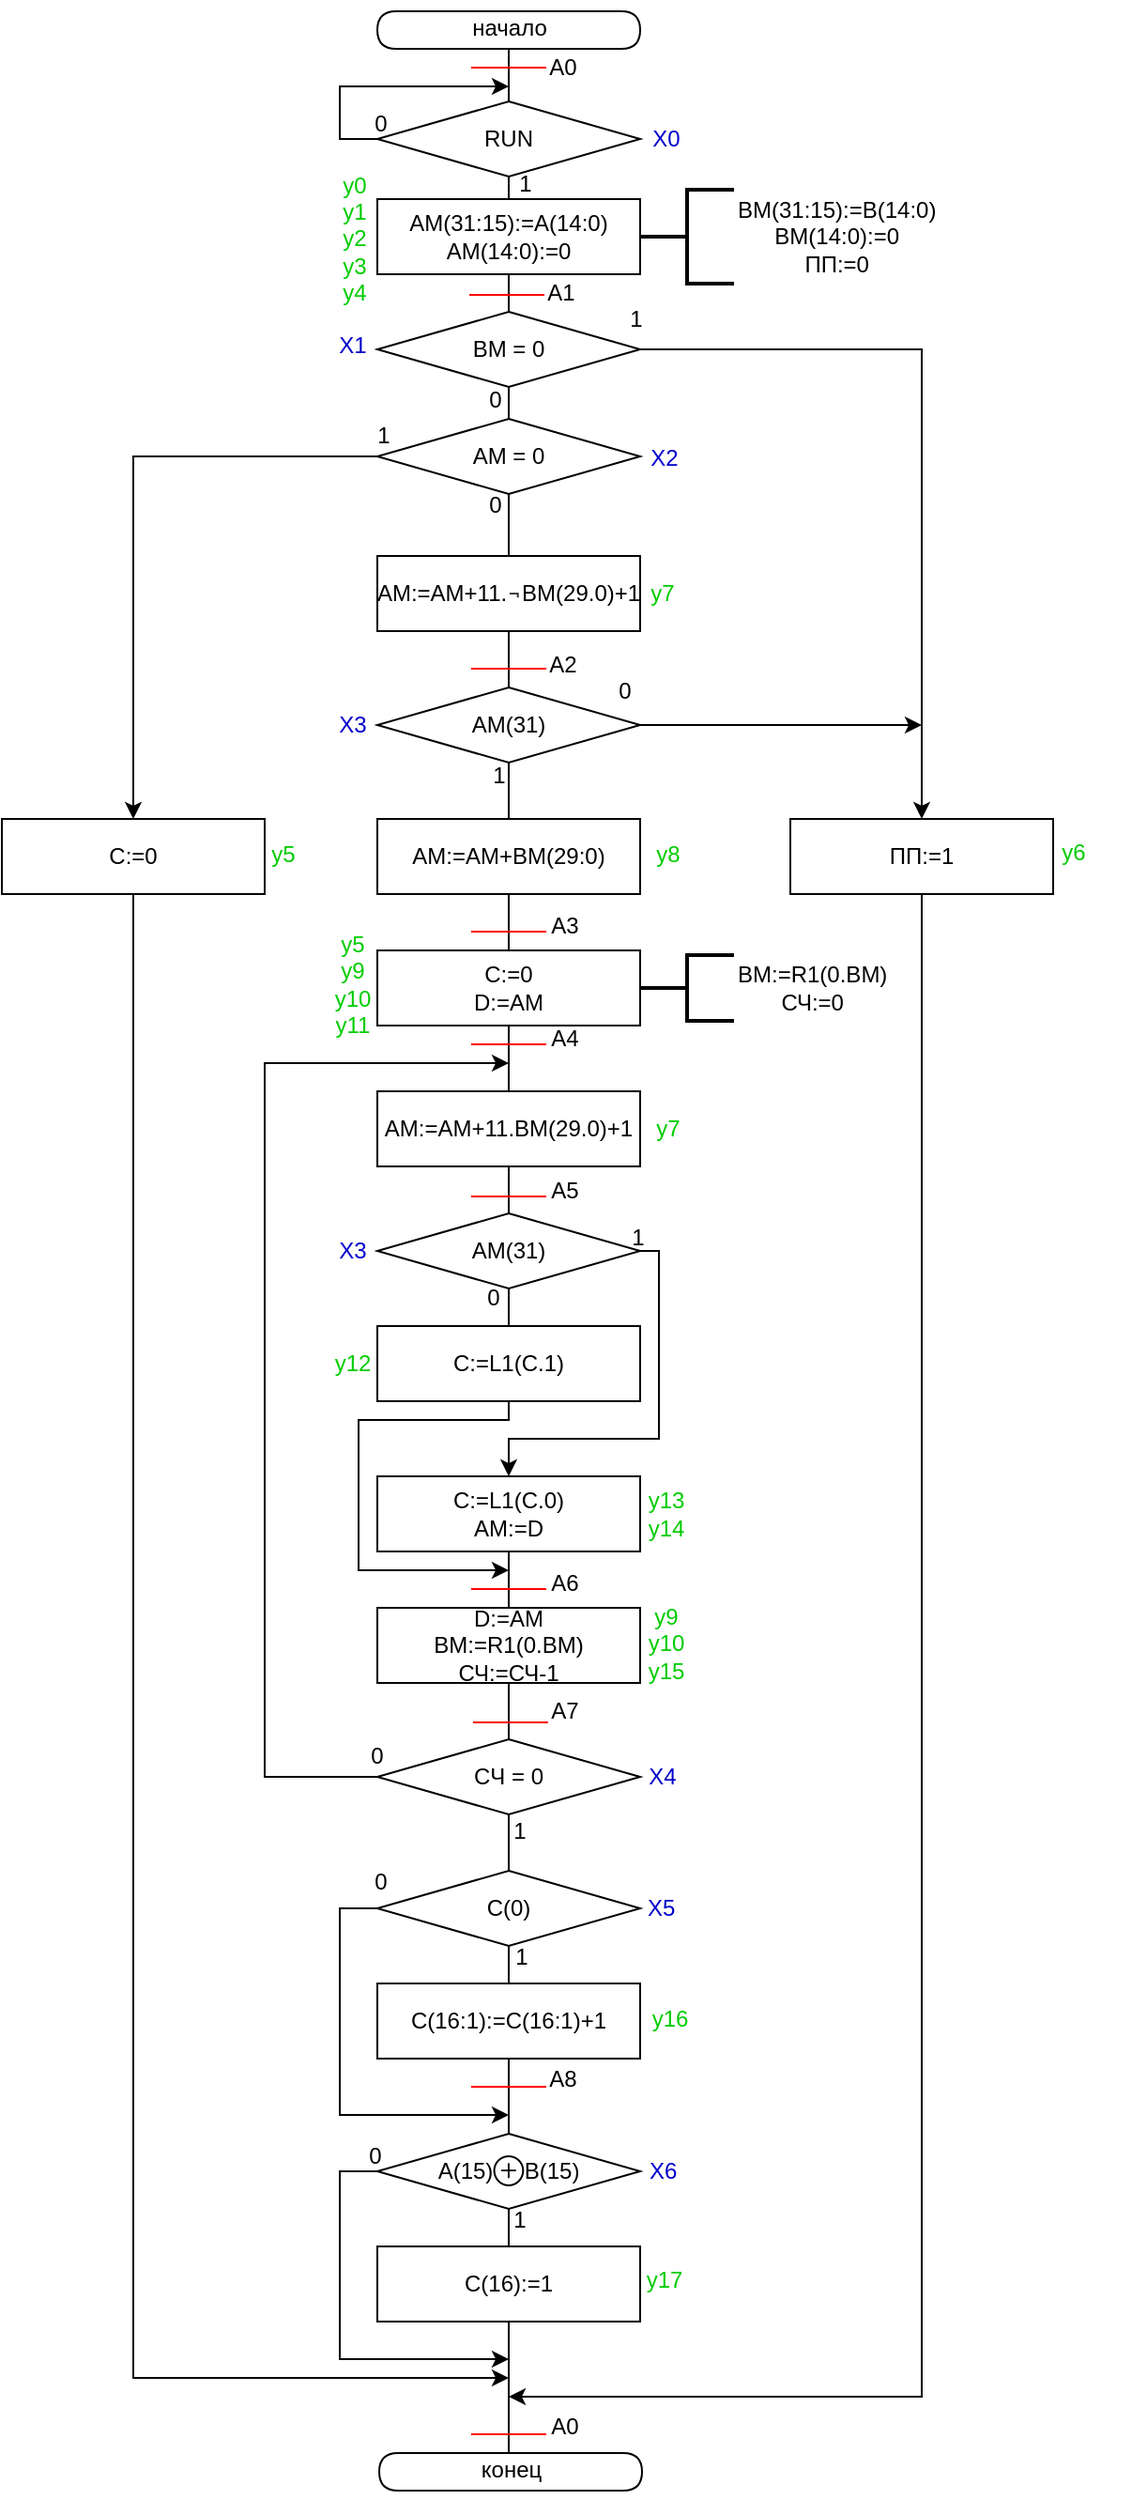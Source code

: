 <mxfile version="23.1.5" type="device">
  <diagram id="C5RBs43oDa-KdzZeNtuy" name="Page-1">
    <mxGraphModel dx="536" dy="1485" grid="1" gridSize="10" guides="1" tooltips="1" connect="1" arrows="1" fold="1" page="1" pageScale="1" pageWidth="827" pageHeight="1169" math="0" shadow="0">
      <root>
        <mxCell id="WIyWlLk6GJQsqaUBKTNV-0" />
        <mxCell id="WIyWlLk6GJQsqaUBKTNV-1" parent="WIyWlLk6GJQsqaUBKTNV-0" />
        <mxCell id="ToluzDvmvFKa9IZMvSqe-22" style="edgeStyle=orthogonalEdgeStyle;rounded=0;orthogonalLoop=1;jettySize=auto;html=1;entryX=0.5;entryY=0;entryDx=0;entryDy=0;endArrow=none;endFill=0;" parent="WIyWlLk6GJQsqaUBKTNV-1" source="ToluzDvmvFKa9IZMvSqe-1" target="ToluzDvmvFKa9IZMvSqe-20" edge="1">
          <mxGeometry relative="1" as="geometry" />
        </mxCell>
        <mxCell id="ToluzDvmvFKa9IZMvSqe-1" value="&lt;font style=&quot;font-size: 12px;&quot;&gt;&lt;span style=&quot;&quot;&gt;AM(31:15):=A(14:0)&lt;/span&gt;&lt;/font&gt;&lt;div style=&quot;border-color: var(--border-color);&quot;&gt;&lt;span style=&quot;border-color: var(--border-color);&quot;&gt;&lt;font style=&quot;font-size: 12px;&quot;&gt;&lt;span&gt;AM(14:0):=0&lt;/span&gt;&lt;/font&gt;&lt;/span&gt;&lt;/div&gt;" style="rounded=0;whiteSpace=wrap;html=1;fontStyle=0" parent="WIyWlLk6GJQsqaUBKTNV-1" vertex="1">
          <mxGeometry x="270" y="90" width="140" height="40" as="geometry" />
        </mxCell>
        <mxCell id="ToluzDvmvFKa9IZMvSqe-2" value="&lt;span style=&quot;text-align: center; background-color: initial; border-color: var(--border-color);&quot;&gt;BM(31:15):=B(14:0)&lt;/span&gt;&lt;br&gt;&lt;div style=&quot;border-color: var(--border-color); text-align: center;&quot;&gt;&lt;span style=&quot;border-color: var(--border-color);&quot;&gt;&lt;font style=&quot;border-color: var(--border-color);&quot;&gt;&lt;span style=&quot;border-color: var(--border-color);&quot;&gt;BM(14:0):=0&lt;/span&gt;&lt;/font&gt;&lt;/span&gt;&lt;/div&gt;&lt;div style=&quot;border-color: var(--border-color); text-align: center;&quot;&gt;&lt;span style=&quot;border-color: var(--border-color);&quot;&gt;&lt;font style=&quot;border-color: var(--border-color);&quot;&gt;&lt;span style=&quot;border-color: var(--border-color);&quot;&gt;ПП:=0&lt;/span&gt;&lt;/font&gt;&lt;/span&gt;&lt;/div&gt;" style="strokeWidth=2;html=1;shape=mxgraph.flowchart.annotation_2;align=left;labelPosition=right;pointerEvents=1;fontStyle=0" parent="WIyWlLk6GJQsqaUBKTNV-1" vertex="1">
          <mxGeometry x="410" y="85" width="50" height="50" as="geometry" />
        </mxCell>
        <mxCell id="ToluzDvmvFKa9IZMvSqe-7" style="edgeStyle=orthogonalEdgeStyle;rounded=0;orthogonalLoop=1;jettySize=auto;html=1;entryX=0.5;entryY=0;entryDx=0;entryDy=0;endArrow=none;endFill=0;fontStyle=0;exitX=0.5;exitY=1;exitDx=0;exitDy=0;" parent="WIyWlLk6GJQsqaUBKTNV-1" source="ToluzDvmvFKa9IZMvSqe-4" target="ToluzDvmvFKa9IZMvSqe-1" edge="1">
          <mxGeometry relative="1" as="geometry">
            <Array as="points">
              <mxPoint x="340" y="80" />
              <mxPoint x="340" y="80" />
            </Array>
          </mxGeometry>
        </mxCell>
        <mxCell id="ToluzDvmvFKa9IZMvSqe-17" style="edgeStyle=elbowEdgeStyle;rounded=0;orthogonalLoop=1;jettySize=auto;html=1;exitX=0;exitY=0.5;exitDx=0;exitDy=0;" parent="WIyWlLk6GJQsqaUBKTNV-1" source="ToluzDvmvFKa9IZMvSqe-4" edge="1">
          <mxGeometry relative="1" as="geometry">
            <mxPoint x="340" y="30" as="targetPoint" />
            <Array as="points">
              <mxPoint x="250" y="30" />
            </Array>
          </mxGeometry>
        </mxCell>
        <mxCell id="ToluzDvmvFKa9IZMvSqe-4" value="RUN" style="rhombus;whiteSpace=wrap;html=1;fontStyle=0" parent="WIyWlLk6GJQsqaUBKTNV-1" vertex="1">
          <mxGeometry x="270" y="38" width="140" height="40" as="geometry" />
        </mxCell>
        <mxCell id="ToluzDvmvFKa9IZMvSqe-8" value="" style="endArrow=none;html=1;rounded=0;" parent="WIyWlLk6GJQsqaUBKTNV-1" edge="1">
          <mxGeometry width="50" height="50" relative="1" as="geometry">
            <mxPoint x="280" y="10" as="sourcePoint" />
            <mxPoint x="400" y="10" as="targetPoint" />
          </mxGeometry>
        </mxCell>
        <mxCell id="ToluzDvmvFKa9IZMvSqe-9" value="" style="endArrow=none;html=1;rounded=0;" parent="WIyWlLk6GJQsqaUBKTNV-1" edge="1">
          <mxGeometry width="50" height="50" relative="1" as="geometry">
            <mxPoint x="280" y="-10" as="sourcePoint" />
            <mxPoint x="400" y="-10" as="targetPoint" />
          </mxGeometry>
        </mxCell>
        <mxCell id="ToluzDvmvFKa9IZMvSqe-11" value="" style="endArrow=none;html=1;rounded=0;edgeStyle=orthogonalEdgeStyle;curved=1;" parent="WIyWlLk6GJQsqaUBKTNV-1" edge="1">
          <mxGeometry width="50" height="50" relative="1" as="geometry">
            <mxPoint x="400" y="10.0" as="sourcePoint" />
            <mxPoint x="400" y="-10.0" as="targetPoint" />
            <Array as="points">
              <mxPoint x="410" y="10.0" />
              <mxPoint x="410" y="-10.0" />
            </Array>
          </mxGeometry>
        </mxCell>
        <mxCell id="ToluzDvmvFKa9IZMvSqe-13" value="" style="endArrow=none;html=1;rounded=0;edgeStyle=orthogonalEdgeStyle;curved=1;" parent="WIyWlLk6GJQsqaUBKTNV-1" edge="1">
          <mxGeometry width="50" height="50" relative="1" as="geometry">
            <mxPoint x="280" y="10.0" as="sourcePoint" />
            <mxPoint x="280" y="-10.0" as="targetPoint" />
            <Array as="points">
              <mxPoint x="270" y="10.0" />
              <mxPoint x="270" y="-10.0" />
            </Array>
          </mxGeometry>
        </mxCell>
        <mxCell id="ToluzDvmvFKa9IZMvSqe-14" value="начало" style="text;html=1;align=center;verticalAlign=middle;resizable=0;points=[];autosize=1;strokeColor=none;fillColor=none;" parent="WIyWlLk6GJQsqaUBKTNV-1" vertex="1">
          <mxGeometry x="310" y="-16" width="60" height="30" as="geometry" />
        </mxCell>
        <mxCell id="ToluzDvmvFKa9IZMvSqe-16" value="" style="endArrow=none;html=1;rounded=0;exitX=0.5;exitY=0;exitDx=0;exitDy=0;" parent="WIyWlLk6GJQsqaUBKTNV-1" source="ToluzDvmvFKa9IZMvSqe-4" edge="1">
          <mxGeometry width="50" height="50" relative="1" as="geometry">
            <mxPoint x="350" y="30" as="sourcePoint" />
            <mxPoint x="340" y="10" as="targetPoint" />
          </mxGeometry>
        </mxCell>
        <mxCell id="ToluzDvmvFKa9IZMvSqe-18" value="0" style="text;html=1;align=center;verticalAlign=middle;whiteSpace=wrap;rounded=0;" parent="WIyWlLk6GJQsqaUBKTNV-1" vertex="1">
          <mxGeometry x="242" y="35" width="60" height="30" as="geometry" />
        </mxCell>
        <mxCell id="ToluzDvmvFKa9IZMvSqe-19" value="1" style="text;html=1;align=center;verticalAlign=middle;whiteSpace=wrap;rounded=0;" parent="WIyWlLk6GJQsqaUBKTNV-1" vertex="1">
          <mxGeometry x="319" y="67" width="60" height="30" as="geometry" />
        </mxCell>
        <mxCell id="ToluzDvmvFKa9IZMvSqe-20" value="ВМ = 0" style="rhombus;whiteSpace=wrap;html=1;fontStyle=0" parent="WIyWlLk6GJQsqaUBKTNV-1" vertex="1">
          <mxGeometry x="270" y="150" width="140" height="40" as="geometry" />
        </mxCell>
        <mxCell id="ToluzDvmvFKa9IZMvSqe-26" style="edgeStyle=orthogonalEdgeStyle;rounded=0;orthogonalLoop=1;jettySize=auto;html=1;entryX=0.5;entryY=0;entryDx=0;entryDy=0;endArrow=none;endFill=0;" parent="WIyWlLk6GJQsqaUBKTNV-1" source="ToluzDvmvFKa9IZMvSqe-21" target="ToluzDvmvFKa9IZMvSqe-25" edge="1">
          <mxGeometry relative="1" as="geometry" />
        </mxCell>
        <mxCell id="ToluzDvmvFKa9IZMvSqe-86" style="edgeStyle=orthogonalEdgeStyle;rounded=0;orthogonalLoop=1;jettySize=auto;html=1;entryX=0.5;entryY=0;entryDx=0;entryDy=0;" parent="WIyWlLk6GJQsqaUBKTNV-1" source="ToluzDvmvFKa9IZMvSqe-21" target="ToluzDvmvFKa9IZMvSqe-85" edge="1">
          <mxGeometry relative="1" as="geometry" />
        </mxCell>
        <mxCell id="ToluzDvmvFKa9IZMvSqe-21" value="АМ = 0" style="rhombus;whiteSpace=wrap;html=1;fontStyle=0" parent="WIyWlLk6GJQsqaUBKTNV-1" vertex="1">
          <mxGeometry x="270" y="207" width="140" height="40" as="geometry" />
        </mxCell>
        <mxCell id="ToluzDvmvFKa9IZMvSqe-23" style="edgeStyle=orthogonalEdgeStyle;rounded=0;orthogonalLoop=1;jettySize=auto;html=1;entryX=0.5;entryY=0;entryDx=0;entryDy=0;endArrow=none;endFill=0;exitX=0.5;exitY=1;exitDx=0;exitDy=0;" parent="WIyWlLk6GJQsqaUBKTNV-1" source="ToluzDvmvFKa9IZMvSqe-20" target="ToluzDvmvFKa9IZMvSqe-21" edge="1">
          <mxGeometry relative="1" as="geometry">
            <mxPoint x="320" y="220" as="sourcePoint" />
            <mxPoint x="320" y="240" as="targetPoint" />
          </mxGeometry>
        </mxCell>
        <mxCell id="ToluzDvmvFKa9IZMvSqe-24" value="0" style="text;html=1;align=center;verticalAlign=middle;whiteSpace=wrap;rounded=0;" parent="WIyWlLk6GJQsqaUBKTNV-1" vertex="1">
          <mxGeometry x="303" y="182" width="60" height="30" as="geometry" />
        </mxCell>
        <mxCell id="ToluzDvmvFKa9IZMvSqe-29" style="edgeStyle=orthogonalEdgeStyle;rounded=0;orthogonalLoop=1;jettySize=auto;html=1;entryX=0.5;entryY=0;entryDx=0;entryDy=0;endArrow=none;endFill=0;" parent="WIyWlLk6GJQsqaUBKTNV-1" source="ToluzDvmvFKa9IZMvSqe-25" target="ToluzDvmvFKa9IZMvSqe-28" edge="1">
          <mxGeometry relative="1" as="geometry" />
        </mxCell>
        <mxCell id="ToluzDvmvFKa9IZMvSqe-25" value="AM:=AM+11.&lt;font style=&quot;font-size: 12px;&quot;&gt;&lt;span style=&quot;border-color: var(--border-color); color: rgb(51, 51, 51); font-family: &amp;quot;YS Text&amp;quot;, -apple-system, BlinkMacSystemFont, Arial, Helvetica, sans-serif; text-align: start; background-color: rgb(255, 255, 255);&quot;&gt;&lt;span style=&quot;border-color: var(--border-color);&quot;&gt;¬&lt;/span&gt;&lt;/span&gt;&lt;span style=&quot;border-color: var(--border-color);&quot;&gt;BM(29.0)+1&lt;/span&gt;&lt;/font&gt;" style="rounded=0;whiteSpace=wrap;html=1;fontStyle=0" parent="WIyWlLk6GJQsqaUBKTNV-1" vertex="1">
          <mxGeometry x="270" y="280" width="140" height="40" as="geometry" />
        </mxCell>
        <mxCell id="ToluzDvmvFKa9IZMvSqe-27" value="0" style="text;html=1;align=center;verticalAlign=middle;whiteSpace=wrap;rounded=0;" parent="WIyWlLk6GJQsqaUBKTNV-1" vertex="1">
          <mxGeometry x="303" y="238" width="60" height="30" as="geometry" />
        </mxCell>
        <mxCell id="ToluzDvmvFKa9IZMvSqe-33" style="edgeStyle=orthogonalEdgeStyle;rounded=0;orthogonalLoop=1;jettySize=auto;html=1;entryX=0.5;entryY=0;entryDx=0;entryDy=0;endArrow=none;endFill=0;" parent="WIyWlLk6GJQsqaUBKTNV-1" source="ToluzDvmvFKa9IZMvSqe-28" target="ToluzDvmvFKa9IZMvSqe-30" edge="1">
          <mxGeometry relative="1" as="geometry" />
        </mxCell>
        <mxCell id="ToluzDvmvFKa9IZMvSqe-83" style="edgeStyle=orthogonalEdgeStyle;rounded=0;orthogonalLoop=1;jettySize=auto;html=1;" parent="WIyWlLk6GJQsqaUBKTNV-1" source="ToluzDvmvFKa9IZMvSqe-28" edge="1">
          <mxGeometry relative="1" as="geometry">
            <mxPoint x="560" y="370" as="targetPoint" />
          </mxGeometry>
        </mxCell>
        <mxCell id="ToluzDvmvFKa9IZMvSqe-28" value="АМ(31)" style="rhombus;whiteSpace=wrap;html=1;fontStyle=0" parent="WIyWlLk6GJQsqaUBKTNV-1" vertex="1">
          <mxGeometry x="270" y="350" width="140" height="40" as="geometry" />
        </mxCell>
        <mxCell id="ToluzDvmvFKa9IZMvSqe-36" style="edgeStyle=orthogonalEdgeStyle;rounded=0;orthogonalLoop=1;jettySize=auto;html=1;entryX=0.5;entryY=0;entryDx=0;entryDy=0;endArrow=none;endFill=0;" parent="WIyWlLk6GJQsqaUBKTNV-1" source="ToluzDvmvFKa9IZMvSqe-30" target="ToluzDvmvFKa9IZMvSqe-31" edge="1">
          <mxGeometry relative="1" as="geometry" />
        </mxCell>
        <mxCell id="ToluzDvmvFKa9IZMvSqe-30" value="AM:=AM+BM(29:0)" style="rounded=0;whiteSpace=wrap;html=1;fontStyle=0" parent="WIyWlLk6GJQsqaUBKTNV-1" vertex="1">
          <mxGeometry x="270" y="420" width="140" height="40" as="geometry" />
        </mxCell>
        <mxCell id="ToluzDvmvFKa9IZMvSqe-38" style="edgeStyle=orthogonalEdgeStyle;rounded=0;orthogonalLoop=1;jettySize=auto;html=1;entryX=0.5;entryY=0;entryDx=0;entryDy=0;endArrow=none;endFill=0;" parent="WIyWlLk6GJQsqaUBKTNV-1" source="ToluzDvmvFKa9IZMvSqe-31" target="ToluzDvmvFKa9IZMvSqe-37" edge="1">
          <mxGeometry relative="1" as="geometry" />
        </mxCell>
        <mxCell id="ToluzDvmvFKa9IZMvSqe-31" value="&lt;font style=&quot;font-size: 12px;&quot;&gt;C:=0&lt;/font&gt;&lt;div style=&quot;border-color: var(--border-color);&quot;&gt;&lt;font style=&quot;font-size: 12px;&quot;&gt;D:=AM&lt;/font&gt;&lt;/div&gt;" style="rounded=0;whiteSpace=wrap;html=1;fontStyle=0" parent="WIyWlLk6GJQsqaUBKTNV-1" vertex="1">
          <mxGeometry x="270" y="490" width="140" height="40" as="geometry" />
        </mxCell>
        <mxCell id="ToluzDvmvFKa9IZMvSqe-32" value="&lt;div style=&quot;border-color: var(--border-color); text-align: center;&quot;&gt;&lt;font style=&quot;border-color: var(--border-color);&quot;&gt;BM:=R1(0.BM)&lt;/font&gt;&lt;/div&gt;&lt;div style=&quot;border-color: var(--border-color); text-align: center;&quot;&gt;&lt;font style=&quot;border-color: var(--border-color);&quot;&gt;СЧ:=0&lt;/font&gt;&lt;/div&gt;" style="strokeWidth=2;html=1;shape=mxgraph.flowchart.annotation_2;align=left;labelPosition=right;pointerEvents=1;fontStyle=0" parent="WIyWlLk6GJQsqaUBKTNV-1" vertex="1">
          <mxGeometry x="410" y="492.5" width="50" height="35" as="geometry" />
        </mxCell>
        <mxCell id="ToluzDvmvFKa9IZMvSqe-34" value="1" style="text;html=1;align=center;verticalAlign=middle;whiteSpace=wrap;rounded=0;" parent="WIyWlLk6GJQsqaUBKTNV-1" vertex="1">
          <mxGeometry x="305" y="382" width="60" height="30" as="geometry" />
        </mxCell>
        <mxCell id="ToluzDvmvFKa9IZMvSqe-35" value="0" style="text;html=1;align=center;verticalAlign=middle;whiteSpace=wrap;rounded=0;" parent="WIyWlLk6GJQsqaUBKTNV-1" vertex="1">
          <mxGeometry x="382" y="343" width="40" height="18" as="geometry" />
        </mxCell>
        <mxCell id="ToluzDvmvFKa9IZMvSqe-40" style="edgeStyle=orthogonalEdgeStyle;rounded=0;orthogonalLoop=1;jettySize=auto;html=1;entryX=0.5;entryY=0;entryDx=0;entryDy=0;endArrow=none;endFill=0;" parent="WIyWlLk6GJQsqaUBKTNV-1" source="ToluzDvmvFKa9IZMvSqe-37" target="ToluzDvmvFKa9IZMvSqe-39" edge="1">
          <mxGeometry relative="1" as="geometry" />
        </mxCell>
        <mxCell id="ToluzDvmvFKa9IZMvSqe-37" value="AM:=AM+11.&lt;font style=&quot;border-color: var(--border-color);&quot;&gt;&lt;span style=&quot;border-color: var(--border-color); color: rgb(51, 51, 51); font-family: &amp;quot;YS Text&amp;quot;, -apple-system, BlinkMacSystemFont, Arial, Helvetica, sans-serif; text-align: start; background-color: rgb(255, 255, 255);&quot;&gt;&lt;/span&gt;&lt;span style=&quot;border-color: var(--border-color);&quot;&gt;BM(29.0)+1&lt;/span&gt;&lt;/font&gt;" style="rounded=0;whiteSpace=wrap;html=1;fontStyle=0" parent="WIyWlLk6GJQsqaUBKTNV-1" vertex="1">
          <mxGeometry x="270" y="565" width="140" height="40" as="geometry" />
        </mxCell>
        <mxCell id="ToluzDvmvFKa9IZMvSqe-43" style="edgeStyle=orthogonalEdgeStyle;rounded=0;orthogonalLoop=1;jettySize=auto;html=1;entryX=0.5;entryY=0;entryDx=0;entryDy=0;endArrow=none;endFill=0;" parent="WIyWlLk6GJQsqaUBKTNV-1" source="ToluzDvmvFKa9IZMvSqe-39" target="ToluzDvmvFKa9IZMvSqe-41" edge="1">
          <mxGeometry relative="1" as="geometry" />
        </mxCell>
        <mxCell id="ToluzDvmvFKa9IZMvSqe-44" style="edgeStyle=orthogonalEdgeStyle;rounded=0;orthogonalLoop=1;jettySize=auto;html=1;entryX=0.5;entryY=0;entryDx=0;entryDy=0;" parent="WIyWlLk6GJQsqaUBKTNV-1" source="ToluzDvmvFKa9IZMvSqe-39" target="ToluzDvmvFKa9IZMvSqe-42" edge="1">
          <mxGeometry relative="1" as="geometry">
            <Array as="points">
              <mxPoint x="420" y="650" />
              <mxPoint x="420" y="750" />
              <mxPoint x="340" y="750" />
            </Array>
          </mxGeometry>
        </mxCell>
        <mxCell id="ToluzDvmvFKa9IZMvSqe-39" value="АМ(31)" style="rhombus;whiteSpace=wrap;html=1;fontStyle=0" parent="WIyWlLk6GJQsqaUBKTNV-1" vertex="1">
          <mxGeometry x="270" y="630" width="140" height="40" as="geometry" />
        </mxCell>
        <mxCell id="ToluzDvmvFKa9IZMvSqe-48" style="edgeStyle=orthogonalEdgeStyle;rounded=0;orthogonalLoop=1;jettySize=auto;html=1;exitX=0.5;exitY=1;exitDx=0;exitDy=0;" parent="WIyWlLk6GJQsqaUBKTNV-1" source="ToluzDvmvFKa9IZMvSqe-41" edge="1">
          <mxGeometry relative="1" as="geometry">
            <mxPoint x="340" y="820" as="targetPoint" />
            <Array as="points">
              <mxPoint x="340" y="740" />
              <mxPoint x="260" y="740" />
              <mxPoint x="260" y="820" />
            </Array>
          </mxGeometry>
        </mxCell>
        <mxCell id="ToluzDvmvFKa9IZMvSqe-41" value="C:=L1(C.1)" style="rounded=0;whiteSpace=wrap;html=1;fontStyle=0" parent="WIyWlLk6GJQsqaUBKTNV-1" vertex="1">
          <mxGeometry x="270" y="690" width="140" height="40" as="geometry" />
        </mxCell>
        <mxCell id="ToluzDvmvFKa9IZMvSqe-47" style="edgeStyle=orthogonalEdgeStyle;rounded=0;orthogonalLoop=1;jettySize=auto;html=1;entryX=0.5;entryY=0;entryDx=0;entryDy=0;endArrow=none;endFill=0;" parent="WIyWlLk6GJQsqaUBKTNV-1" source="ToluzDvmvFKa9IZMvSqe-42" target="ToluzDvmvFKa9IZMvSqe-45" edge="1">
          <mxGeometry relative="1" as="geometry" />
        </mxCell>
        <mxCell id="ToluzDvmvFKa9IZMvSqe-42" value="&lt;font style=&quot;font-size: 12px;&quot;&gt;C:=L1(C.0)&lt;/font&gt;&lt;div style=&quot;border-color: var(--border-color);&quot;&gt;&lt;font style=&quot;font-size: 12px;&quot;&gt;AM:=D&lt;/font&gt;&lt;/div&gt;" style="rounded=0;whiteSpace=wrap;html=1;fontStyle=0" parent="WIyWlLk6GJQsqaUBKTNV-1" vertex="1">
          <mxGeometry x="270" y="770" width="140" height="40" as="geometry" />
        </mxCell>
        <mxCell id="ToluzDvmvFKa9IZMvSqe-50" style="edgeStyle=orthogonalEdgeStyle;rounded=0;orthogonalLoop=1;jettySize=auto;html=1;entryX=0.5;entryY=0;entryDx=0;entryDy=0;endArrow=none;endFill=0;" parent="WIyWlLk6GJQsqaUBKTNV-1" source="ToluzDvmvFKa9IZMvSqe-45" target="ToluzDvmvFKa9IZMvSqe-49" edge="1">
          <mxGeometry relative="1" as="geometry" />
        </mxCell>
        <mxCell id="ToluzDvmvFKa9IZMvSqe-45" value="&lt;font style=&quot;font-size: 12px;&quot;&gt;D:=AM&lt;/font&gt;&lt;div style=&quot;border-color: var(--border-color);&quot;&gt;&lt;font style=&quot;font-size: 12px;&quot;&gt;BM:=R1(0.BM)&lt;/font&gt;&lt;/div&gt;&lt;div style=&quot;border-color: var(--border-color);&quot;&gt;&lt;font style=&quot;font-size: 12px;&quot;&gt;СЧ:=СЧ-1&lt;/font&gt;&lt;/div&gt;" style="rounded=0;whiteSpace=wrap;html=1;fontStyle=0" parent="WIyWlLk6GJQsqaUBKTNV-1" vertex="1">
          <mxGeometry x="270" y="840" width="140" height="40" as="geometry" />
        </mxCell>
        <mxCell id="ToluzDvmvFKa9IZMvSqe-51" style="edgeStyle=orthogonalEdgeStyle;rounded=0;orthogonalLoop=1;jettySize=auto;html=1;" parent="WIyWlLk6GJQsqaUBKTNV-1" source="ToluzDvmvFKa9IZMvSqe-49" edge="1">
          <mxGeometry relative="1" as="geometry">
            <mxPoint x="340" y="550" as="targetPoint" />
            <Array as="points">
              <mxPoint x="210" y="930" />
              <mxPoint x="210" y="550" />
              <mxPoint x="340" y="550" />
            </Array>
          </mxGeometry>
        </mxCell>
        <mxCell id="ToluzDvmvFKa9IZMvSqe-55" style="edgeStyle=orthogonalEdgeStyle;rounded=0;orthogonalLoop=1;jettySize=auto;html=1;entryX=0.5;entryY=0;entryDx=0;entryDy=0;endArrow=none;endFill=0;" parent="WIyWlLk6GJQsqaUBKTNV-1" source="ToluzDvmvFKa9IZMvSqe-49" target="ToluzDvmvFKa9IZMvSqe-54" edge="1">
          <mxGeometry relative="1" as="geometry" />
        </mxCell>
        <mxCell id="ToluzDvmvFKa9IZMvSqe-49" value="CЧ = 0" style="rhombus;whiteSpace=wrap;html=1;fontStyle=0" parent="WIyWlLk6GJQsqaUBKTNV-1" vertex="1">
          <mxGeometry x="270" y="910" width="140" height="40" as="geometry" />
        </mxCell>
        <mxCell id="ToluzDvmvFKa9IZMvSqe-52" value="1" style="text;html=1;align=center;verticalAlign=middle;whiteSpace=wrap;rounded=0;" parent="WIyWlLk6GJQsqaUBKTNV-1" vertex="1">
          <mxGeometry x="379" y="628" width="60" height="30" as="geometry" />
        </mxCell>
        <mxCell id="ToluzDvmvFKa9IZMvSqe-53" value="0" style="text;html=1;align=center;verticalAlign=middle;whiteSpace=wrap;rounded=0;" parent="WIyWlLk6GJQsqaUBKTNV-1" vertex="1">
          <mxGeometry x="302" y="660" width="60" height="30" as="geometry" />
        </mxCell>
        <mxCell id="ToluzDvmvFKa9IZMvSqe-57" style="edgeStyle=orthogonalEdgeStyle;rounded=0;orthogonalLoop=1;jettySize=auto;html=1;entryX=0.5;entryY=0;entryDx=0;entryDy=0;endArrow=none;endFill=0;" parent="WIyWlLk6GJQsqaUBKTNV-1" source="ToluzDvmvFKa9IZMvSqe-54" target="ToluzDvmvFKa9IZMvSqe-56" edge="1">
          <mxGeometry relative="1" as="geometry" />
        </mxCell>
        <mxCell id="ToluzDvmvFKa9IZMvSqe-61" style="edgeStyle=orthogonalEdgeStyle;rounded=0;orthogonalLoop=1;jettySize=auto;html=1;" parent="WIyWlLk6GJQsqaUBKTNV-1" source="ToluzDvmvFKa9IZMvSqe-54" edge="1">
          <mxGeometry relative="1" as="geometry">
            <mxPoint x="340" y="1110" as="targetPoint" />
            <Array as="points">
              <mxPoint x="250" y="1000" />
              <mxPoint x="250" y="1110" />
              <mxPoint x="340" y="1110" />
            </Array>
          </mxGeometry>
        </mxCell>
        <mxCell id="ToluzDvmvFKa9IZMvSqe-54" value="С(0)" style="rhombus;whiteSpace=wrap;html=1;fontStyle=0" parent="WIyWlLk6GJQsqaUBKTNV-1" vertex="1">
          <mxGeometry x="270" y="980" width="140" height="40" as="geometry" />
        </mxCell>
        <mxCell id="ToluzDvmvFKa9IZMvSqe-56" value="С(16:1):=С(16:1)+1" style="rounded=0;whiteSpace=wrap;html=1;fontStyle=0" parent="WIyWlLk6GJQsqaUBKTNV-1" vertex="1">
          <mxGeometry x="270" y="1040" width="140" height="40" as="geometry" />
        </mxCell>
        <mxCell id="ToluzDvmvFKa9IZMvSqe-63" style="edgeStyle=orthogonalEdgeStyle;rounded=0;orthogonalLoop=1;jettySize=auto;html=1;entryX=0.5;entryY=0;entryDx=0;entryDy=0;endArrow=none;endFill=0;" parent="WIyWlLk6GJQsqaUBKTNV-1" source="ToluzDvmvFKa9IZMvSqe-58" target="ToluzDvmvFKa9IZMvSqe-60" edge="1">
          <mxGeometry relative="1" as="geometry" />
        </mxCell>
        <mxCell id="ToluzDvmvFKa9IZMvSqe-64" style="edgeStyle=orthogonalEdgeStyle;rounded=0;orthogonalLoop=1;jettySize=auto;html=1;" parent="WIyWlLk6GJQsqaUBKTNV-1" source="ToluzDvmvFKa9IZMvSqe-58" edge="1">
          <mxGeometry relative="1" as="geometry">
            <mxPoint x="340" y="1240" as="targetPoint" />
            <Array as="points">
              <mxPoint x="250" y="1140" />
              <mxPoint x="250" y="1240" />
              <mxPoint x="340" y="1240" />
            </Array>
          </mxGeometry>
        </mxCell>
        <mxCell id="ToluzDvmvFKa9IZMvSqe-58" value="&lt;font style=&quot;font-size: 12px;&quot;&gt;A(15)&lt;span style=&quot;border-color: var(--border-color); font-family: &amp;quot;YS Text&amp;quot;, -apple-system, BlinkMacSystemFont, Arial, Helvetica, sans-serif; text-align: start; background-color: rgb(255, 255, 255);&quot;&gt;&lt;font style=&quot;border-color: var(--border-color); font-size: 12px;&quot;&gt;⊕&lt;/font&gt;&lt;/span&gt;B(15)&lt;/font&gt;" style="rhombus;whiteSpace=wrap;html=1;fontStyle=0" parent="WIyWlLk6GJQsqaUBKTNV-1" vertex="1">
          <mxGeometry x="270" y="1120" width="140" height="40" as="geometry" />
        </mxCell>
        <mxCell id="ToluzDvmvFKa9IZMvSqe-59" style="edgeStyle=orthogonalEdgeStyle;rounded=0;orthogonalLoop=1;jettySize=auto;html=1;entryX=0.5;entryY=1;entryDx=0;entryDy=0;endArrow=none;endFill=0;exitX=0.5;exitY=0;exitDx=0;exitDy=0;" parent="WIyWlLk6GJQsqaUBKTNV-1" source="ToluzDvmvFKa9IZMvSqe-58" target="ToluzDvmvFKa9IZMvSqe-56" edge="1">
          <mxGeometry relative="1" as="geometry">
            <mxPoint x="350" y="1030" as="sourcePoint" />
            <mxPoint x="350" y="1070" as="targetPoint" />
          </mxGeometry>
        </mxCell>
        <mxCell id="ToluzDvmvFKa9IZMvSqe-66" style="edgeStyle=orthogonalEdgeStyle;rounded=0;orthogonalLoop=1;jettySize=auto;html=1;endArrow=none;endFill=0;" parent="WIyWlLk6GJQsqaUBKTNV-1" source="ToluzDvmvFKa9IZMvSqe-60" edge="1">
          <mxGeometry relative="1" as="geometry">
            <mxPoint x="340" y="1290" as="targetPoint" />
          </mxGeometry>
        </mxCell>
        <mxCell id="ToluzDvmvFKa9IZMvSqe-60" value="С(16):=1" style="rounded=0;whiteSpace=wrap;html=1;fontStyle=0" parent="WIyWlLk6GJQsqaUBKTNV-1" vertex="1">
          <mxGeometry x="270" y="1180" width="140" height="40" as="geometry" />
        </mxCell>
        <mxCell id="ToluzDvmvFKa9IZMvSqe-72" value="" style="endArrow=none;html=1;rounded=0;" parent="WIyWlLk6GJQsqaUBKTNV-1" edge="1">
          <mxGeometry width="50" height="50" relative="1" as="geometry">
            <mxPoint x="281.02" y="1310" as="sourcePoint" />
            <mxPoint x="401.02" y="1310" as="targetPoint" />
          </mxGeometry>
        </mxCell>
        <mxCell id="ToluzDvmvFKa9IZMvSqe-73" value="" style="endArrow=none;html=1;rounded=0;" parent="WIyWlLk6GJQsqaUBKTNV-1" edge="1">
          <mxGeometry width="50" height="50" relative="1" as="geometry">
            <mxPoint x="281.02" y="1290" as="sourcePoint" />
            <mxPoint x="401.02" y="1290" as="targetPoint" />
          </mxGeometry>
        </mxCell>
        <mxCell id="ToluzDvmvFKa9IZMvSqe-74" value="" style="endArrow=none;html=1;rounded=0;edgeStyle=orthogonalEdgeStyle;curved=1;" parent="WIyWlLk6GJQsqaUBKTNV-1" edge="1">
          <mxGeometry width="50" height="50" relative="1" as="geometry">
            <mxPoint x="401.02" y="1310" as="sourcePoint" />
            <mxPoint x="401.02" y="1290" as="targetPoint" />
            <Array as="points">
              <mxPoint x="411.02" y="1310" />
              <mxPoint x="411.02" y="1290" />
            </Array>
          </mxGeometry>
        </mxCell>
        <mxCell id="ToluzDvmvFKa9IZMvSqe-75" value="" style="endArrow=none;html=1;rounded=0;edgeStyle=orthogonalEdgeStyle;curved=1;" parent="WIyWlLk6GJQsqaUBKTNV-1" edge="1">
          <mxGeometry width="50" height="50" relative="1" as="geometry">
            <mxPoint x="281.02" y="1310" as="sourcePoint" />
            <mxPoint x="281.02" y="1290" as="targetPoint" />
            <Array as="points">
              <mxPoint x="271.02" y="1310" />
              <mxPoint x="271.02" y="1290" />
            </Array>
          </mxGeometry>
        </mxCell>
        <mxCell id="ToluzDvmvFKa9IZMvSqe-76" value="конец" style="text;html=1;align=center;verticalAlign=middle;resizable=0;points=[];autosize=1;strokeColor=none;fillColor=none;" parent="WIyWlLk6GJQsqaUBKTNV-1" vertex="1">
          <mxGeometry x="311.02" y="1284" width="60" height="30" as="geometry" />
        </mxCell>
        <mxCell id="ToluzDvmvFKa9IZMvSqe-77" value="1" style="text;html=1;align=center;verticalAlign=middle;whiteSpace=wrap;rounded=0;" parent="WIyWlLk6GJQsqaUBKTNV-1" vertex="1">
          <mxGeometry x="257" y="210" width="33" height="11" as="geometry" />
        </mxCell>
        <mxCell id="ToluzDvmvFKa9IZMvSqe-78" value="1" style="text;html=1;align=center;verticalAlign=middle;whiteSpace=wrap;rounded=0;" parent="WIyWlLk6GJQsqaUBKTNV-1" vertex="1">
          <mxGeometry x="395" y="146" width="26.02" height="15" as="geometry" />
        </mxCell>
        <mxCell id="ToluzDvmvFKa9IZMvSqe-79" value="1" style="text;html=1;align=center;verticalAlign=middle;whiteSpace=wrap;rounded=0;" parent="WIyWlLk6GJQsqaUBKTNV-1" vertex="1">
          <mxGeometry x="316" y="1151" width="60" height="30" as="geometry" />
        </mxCell>
        <mxCell id="ToluzDvmvFKa9IZMvSqe-80" value="0" style="text;html=1;align=center;verticalAlign=middle;whiteSpace=wrap;rounded=0;" parent="WIyWlLk6GJQsqaUBKTNV-1" vertex="1">
          <mxGeometry x="239" y="1117" width="60" height="30" as="geometry" />
        </mxCell>
        <mxCell id="ToluzDvmvFKa9IZMvSqe-84" style="edgeStyle=orthogonalEdgeStyle;rounded=0;orthogonalLoop=1;jettySize=auto;html=1;" parent="WIyWlLk6GJQsqaUBKTNV-1" source="ToluzDvmvFKa9IZMvSqe-81" edge="1">
          <mxGeometry relative="1" as="geometry">
            <mxPoint x="340" y="1260" as="targetPoint" />
            <Array as="points">
              <mxPoint x="560" y="1260" />
            </Array>
          </mxGeometry>
        </mxCell>
        <mxCell id="ToluzDvmvFKa9IZMvSqe-81" value="ПП:=1" style="rounded=0;whiteSpace=wrap;html=1;fontStyle=0" parent="WIyWlLk6GJQsqaUBKTNV-1" vertex="1">
          <mxGeometry x="490" y="420" width="140" height="40" as="geometry" />
        </mxCell>
        <mxCell id="ToluzDvmvFKa9IZMvSqe-82" style="edgeStyle=orthogonalEdgeStyle;rounded=0;orthogonalLoop=1;jettySize=auto;html=1;entryX=0.5;entryY=0;entryDx=0;entryDy=0;exitX=1;exitY=0.5;exitDx=0;exitDy=0;" parent="WIyWlLk6GJQsqaUBKTNV-1" source="ToluzDvmvFKa9IZMvSqe-20" target="ToluzDvmvFKa9IZMvSqe-81" edge="1">
          <mxGeometry relative="1" as="geometry">
            <mxPoint x="409.996" y="161.001" as="sourcePoint" />
            <mxPoint x="570.07" y="560.02" as="targetPoint" />
          </mxGeometry>
        </mxCell>
        <mxCell id="ToluzDvmvFKa9IZMvSqe-87" style="edgeStyle=orthogonalEdgeStyle;rounded=0;orthogonalLoop=1;jettySize=auto;html=1;exitX=0.5;exitY=1;exitDx=0;exitDy=0;" parent="WIyWlLk6GJQsqaUBKTNV-1" source="ToluzDvmvFKa9IZMvSqe-85" edge="1">
          <mxGeometry relative="1" as="geometry">
            <mxPoint x="340" y="1250" as="targetPoint" />
            <mxPoint x="-20" y="470.0" as="sourcePoint" />
            <Array as="points">
              <mxPoint x="140" y="1250" />
            </Array>
          </mxGeometry>
        </mxCell>
        <mxCell id="ToluzDvmvFKa9IZMvSqe-85" value="С:=0" style="rounded=0;whiteSpace=wrap;html=1;fontStyle=0" parent="WIyWlLk6GJQsqaUBKTNV-1" vertex="1">
          <mxGeometry x="70" y="420" width="140" height="40" as="geometry" />
        </mxCell>
        <mxCell id="ToluzDvmvFKa9IZMvSqe-88" value="0" style="text;html=1;align=center;verticalAlign=middle;whiteSpace=wrap;rounded=0;" parent="WIyWlLk6GJQsqaUBKTNV-1" vertex="1">
          <mxGeometry x="240" y="904" width="60" height="30" as="geometry" />
        </mxCell>
        <mxCell id="ToluzDvmvFKa9IZMvSqe-89" value="1" style="text;html=1;align=center;verticalAlign=middle;whiteSpace=wrap;rounded=0;" parent="WIyWlLk6GJQsqaUBKTNV-1" vertex="1">
          <mxGeometry x="316" y="944" width="60" height="30" as="geometry" />
        </mxCell>
        <mxCell id="ToluzDvmvFKa9IZMvSqe-90" value="0" style="text;html=1;align=center;verticalAlign=middle;whiteSpace=wrap;rounded=0;" parent="WIyWlLk6GJQsqaUBKTNV-1" vertex="1">
          <mxGeometry x="242" y="971" width="60" height="30" as="geometry" />
        </mxCell>
        <mxCell id="ToluzDvmvFKa9IZMvSqe-91" value="1" style="text;html=1;align=center;verticalAlign=middle;whiteSpace=wrap;rounded=0;" parent="WIyWlLk6GJQsqaUBKTNV-1" vertex="1">
          <mxGeometry x="317" y="1011" width="60" height="30" as="geometry" />
        </mxCell>
        <mxCell id="OBWvNojTF76L5a2s2C03-0" value="" style="endArrow=none;html=1;rounded=0;strokeColor=#ff0000;" edge="1" parent="WIyWlLk6GJQsqaUBKTNV-1">
          <mxGeometry width="50" height="50" relative="1" as="geometry">
            <mxPoint x="320" y="20" as="sourcePoint" />
            <mxPoint x="360" y="20" as="targetPoint" />
          </mxGeometry>
        </mxCell>
        <mxCell id="OBWvNojTF76L5a2s2C03-1" value="" style="endArrow=none;html=1;rounded=0;strokeColor=#ff0000;" edge="1" parent="WIyWlLk6GJQsqaUBKTNV-1">
          <mxGeometry width="50" height="50" relative="1" as="geometry">
            <mxPoint x="319" y="141" as="sourcePoint" />
            <mxPoint x="359" y="141" as="targetPoint" />
          </mxGeometry>
        </mxCell>
        <mxCell id="OBWvNojTF76L5a2s2C03-2" value="" style="endArrow=none;html=1;rounded=0;strokeColor=#ff0000;" edge="1" parent="WIyWlLk6GJQsqaUBKTNV-1">
          <mxGeometry width="50" height="50" relative="1" as="geometry">
            <mxPoint x="320" y="340" as="sourcePoint" />
            <mxPoint x="360" y="340" as="targetPoint" />
          </mxGeometry>
        </mxCell>
        <mxCell id="OBWvNojTF76L5a2s2C03-3" value="" style="endArrow=none;html=1;rounded=0;strokeColor=#ff0000;" edge="1" parent="WIyWlLk6GJQsqaUBKTNV-1">
          <mxGeometry width="50" height="50" relative="1" as="geometry">
            <mxPoint x="320" y="480" as="sourcePoint" />
            <mxPoint x="360" y="480" as="targetPoint" />
          </mxGeometry>
        </mxCell>
        <mxCell id="OBWvNojTF76L5a2s2C03-4" value="" style="endArrow=none;html=1;rounded=0;strokeColor=#ff0000;" edge="1" parent="WIyWlLk6GJQsqaUBKTNV-1">
          <mxGeometry width="50" height="50" relative="1" as="geometry">
            <mxPoint x="320" y="621" as="sourcePoint" />
            <mxPoint x="360" y="621" as="targetPoint" />
          </mxGeometry>
        </mxCell>
        <mxCell id="OBWvNojTF76L5a2s2C03-5" value="" style="endArrow=none;html=1;rounded=0;strokeColor=#ff0000;" edge="1" parent="WIyWlLk6GJQsqaUBKTNV-1">
          <mxGeometry width="50" height="50" relative="1" as="geometry">
            <mxPoint x="320" y="830" as="sourcePoint" />
            <mxPoint x="360" y="830" as="targetPoint" />
          </mxGeometry>
        </mxCell>
        <mxCell id="OBWvNojTF76L5a2s2C03-6" value="" style="endArrow=none;html=1;rounded=0;strokeColor=#ff0000;" edge="1" parent="WIyWlLk6GJQsqaUBKTNV-1">
          <mxGeometry width="50" height="50" relative="1" as="geometry">
            <mxPoint x="321" y="901" as="sourcePoint" />
            <mxPoint x="361" y="901" as="targetPoint" />
          </mxGeometry>
        </mxCell>
        <mxCell id="OBWvNojTF76L5a2s2C03-7" value="" style="endArrow=none;html=1;rounded=0;strokeColor=#ff0000;" edge="1" parent="WIyWlLk6GJQsqaUBKTNV-1">
          <mxGeometry width="50" height="50" relative="1" as="geometry">
            <mxPoint x="320" y="1095" as="sourcePoint" />
            <mxPoint x="360" y="1095" as="targetPoint" />
          </mxGeometry>
        </mxCell>
        <mxCell id="OBWvNojTF76L5a2s2C03-8" value="" style="endArrow=none;html=1;rounded=0;strokeColor=#ff0000;" edge="1" parent="WIyWlLk6GJQsqaUBKTNV-1">
          <mxGeometry width="50" height="50" relative="1" as="geometry">
            <mxPoint x="320" y="1280" as="sourcePoint" />
            <mxPoint x="360" y="1280" as="targetPoint" />
          </mxGeometry>
        </mxCell>
        <mxCell id="OBWvNojTF76L5a2s2C03-9" value="А0" style="text;html=1;align=center;verticalAlign=middle;whiteSpace=wrap;rounded=0;" vertex="1" parent="WIyWlLk6GJQsqaUBKTNV-1">
          <mxGeometry x="339" y="5" width="60" height="30" as="geometry" />
        </mxCell>
        <mxCell id="OBWvNojTF76L5a2s2C03-10" value="А1" style="text;html=1;align=center;verticalAlign=middle;whiteSpace=wrap;rounded=0;" vertex="1" parent="WIyWlLk6GJQsqaUBKTNV-1">
          <mxGeometry x="338" y="125" width="60" height="30" as="geometry" />
        </mxCell>
        <mxCell id="OBWvNojTF76L5a2s2C03-11" value="А2" style="text;html=1;align=center;verticalAlign=middle;whiteSpace=wrap;rounded=0;" vertex="1" parent="WIyWlLk6GJQsqaUBKTNV-1">
          <mxGeometry x="339" y="323" width="60" height="30" as="geometry" />
        </mxCell>
        <mxCell id="OBWvNojTF76L5a2s2C03-12" value="А3" style="text;html=1;align=center;verticalAlign=middle;whiteSpace=wrap;rounded=0;" vertex="1" parent="WIyWlLk6GJQsqaUBKTNV-1">
          <mxGeometry x="340" y="462" width="60" height="30" as="geometry" />
        </mxCell>
        <mxCell id="OBWvNojTF76L5a2s2C03-13" value="А5" style="text;html=1;align=center;verticalAlign=middle;whiteSpace=wrap;rounded=0;" vertex="1" parent="WIyWlLk6GJQsqaUBKTNV-1">
          <mxGeometry x="340" y="603" width="60" height="30" as="geometry" />
        </mxCell>
        <mxCell id="OBWvNojTF76L5a2s2C03-14" value="А6" style="text;html=1;align=center;verticalAlign=middle;whiteSpace=wrap;rounded=0;" vertex="1" parent="WIyWlLk6GJQsqaUBKTNV-1">
          <mxGeometry x="340" y="812" width="60" height="30" as="geometry" />
        </mxCell>
        <mxCell id="OBWvNojTF76L5a2s2C03-15" value="" style="endArrow=none;html=1;rounded=0;strokeColor=#ff0000;" edge="1" parent="WIyWlLk6GJQsqaUBKTNV-1">
          <mxGeometry width="50" height="50" relative="1" as="geometry">
            <mxPoint x="320" y="540" as="sourcePoint" />
            <mxPoint x="360" y="540" as="targetPoint" />
          </mxGeometry>
        </mxCell>
        <mxCell id="OBWvNojTF76L5a2s2C03-16" value="А4" style="text;html=1;align=center;verticalAlign=middle;whiteSpace=wrap;rounded=0;" vertex="1" parent="WIyWlLk6GJQsqaUBKTNV-1">
          <mxGeometry x="340" y="522" width="60" height="30" as="geometry" />
        </mxCell>
        <mxCell id="OBWvNojTF76L5a2s2C03-17" value="А7" style="text;html=1;align=center;verticalAlign=middle;whiteSpace=wrap;rounded=0;" vertex="1" parent="WIyWlLk6GJQsqaUBKTNV-1">
          <mxGeometry x="340" y="880" width="60" height="30" as="geometry" />
        </mxCell>
        <mxCell id="OBWvNojTF76L5a2s2C03-18" value="А8" style="text;html=1;align=center;verticalAlign=middle;whiteSpace=wrap;rounded=0;" vertex="1" parent="WIyWlLk6GJQsqaUBKTNV-1">
          <mxGeometry x="339" y="1076" width="60" height="30" as="geometry" />
        </mxCell>
        <mxCell id="OBWvNojTF76L5a2s2C03-19" value="А0" style="text;html=1;align=center;verticalAlign=middle;whiteSpace=wrap;rounded=0;" vertex="1" parent="WIyWlLk6GJQsqaUBKTNV-1">
          <mxGeometry x="340" y="1261" width="60" height="30" as="geometry" />
        </mxCell>
        <mxCell id="OBWvNojTF76L5a2s2C03-20" value="Х0" style="text;html=1;align=center;verticalAlign=middle;whiteSpace=wrap;rounded=0;fontColor=#0000CC;" vertex="1" parent="WIyWlLk6GJQsqaUBKTNV-1">
          <mxGeometry x="394" y="43" width="60" height="30" as="geometry" />
        </mxCell>
        <mxCell id="OBWvNojTF76L5a2s2C03-21" value="Х1" style="text;html=1;align=center;verticalAlign=middle;whiteSpace=wrap;rounded=0;fontColor=#0000CC;" vertex="1" parent="WIyWlLk6GJQsqaUBKTNV-1">
          <mxGeometry x="227" y="153" width="60" height="30" as="geometry" />
        </mxCell>
        <mxCell id="OBWvNojTF76L5a2s2C03-22" value="Х2" style="text;html=1;align=center;verticalAlign=middle;whiteSpace=wrap;rounded=0;fontColor=#0000CC;" vertex="1" parent="WIyWlLk6GJQsqaUBKTNV-1">
          <mxGeometry x="393" y="213" width="60" height="30" as="geometry" />
        </mxCell>
        <mxCell id="OBWvNojTF76L5a2s2C03-23" value="Х3" style="text;html=1;align=center;verticalAlign=middle;whiteSpace=wrap;rounded=0;fontColor=#0000CC;" vertex="1" parent="WIyWlLk6GJQsqaUBKTNV-1">
          <mxGeometry x="227" y="355" width="60" height="30" as="geometry" />
        </mxCell>
        <mxCell id="OBWvNojTF76L5a2s2C03-24" value="Х3" style="text;html=1;align=center;verticalAlign=middle;whiteSpace=wrap;rounded=0;fontColor=#0000CC;" vertex="1" parent="WIyWlLk6GJQsqaUBKTNV-1">
          <mxGeometry x="227" y="635" width="60" height="30" as="geometry" />
        </mxCell>
        <mxCell id="OBWvNojTF76L5a2s2C03-25" value="Х4" style="text;html=1;align=center;verticalAlign=middle;whiteSpace=wrap;rounded=0;fontColor=#0000CC;" vertex="1" parent="WIyWlLk6GJQsqaUBKTNV-1">
          <mxGeometry x="392" y="915" width="60" height="30" as="geometry" />
        </mxCell>
        <mxCell id="OBWvNojTF76L5a2s2C03-26" value="Х5" style="text;whiteSpace=wrap;html=1;fontColor=#0000CC;" vertex="1" parent="WIyWlLk6GJQsqaUBKTNV-1">
          <mxGeometry x="412" y="986" width="50" height="40" as="geometry" />
        </mxCell>
        <mxCell id="OBWvNojTF76L5a2s2C03-27" value="Х6" style="text;whiteSpace=wrap;html=1;fontColor=#0000CC;" vertex="1" parent="WIyWlLk6GJQsqaUBKTNV-1">
          <mxGeometry x="413" y="1126" width="50" height="40" as="geometry" />
        </mxCell>
        <mxCell id="OBWvNojTF76L5a2s2C03-28" value="y0&lt;br&gt;y1&lt;br&gt;y2&lt;br&gt;y3&lt;br&gt;y4" style="text;html=1;align=center;verticalAlign=middle;whiteSpace=wrap;rounded=0;fontColor=#00CC00;" vertex="1" parent="WIyWlLk6GJQsqaUBKTNV-1">
          <mxGeometry x="228" y="96" width="60" height="30" as="geometry" />
        </mxCell>
        <mxCell id="OBWvNojTF76L5a2s2C03-29" value="y7" style="text;html=1;align=center;verticalAlign=middle;whiteSpace=wrap;rounded=0;fontColor=#00CC00;" vertex="1" parent="WIyWlLk6GJQsqaUBKTNV-1">
          <mxGeometry x="392" y="285" width="60" height="30" as="geometry" />
        </mxCell>
        <mxCell id="OBWvNojTF76L5a2s2C03-30" value="y5" style="text;html=1;align=center;verticalAlign=middle;whiteSpace=wrap;rounded=0;fontColor=#00CC00;" vertex="1" parent="WIyWlLk6GJQsqaUBKTNV-1">
          <mxGeometry x="190" y="424" width="60" height="30" as="geometry" />
        </mxCell>
        <mxCell id="OBWvNojTF76L5a2s2C03-31" value="y8" style="text;html=1;align=center;verticalAlign=middle;whiteSpace=wrap;rounded=0;fontColor=#00CC00;" vertex="1" parent="WIyWlLk6GJQsqaUBKTNV-1">
          <mxGeometry x="395" y="424" width="60" height="30" as="geometry" />
        </mxCell>
        <mxCell id="OBWvNojTF76L5a2s2C03-32" value="y6" style="text;html=1;align=center;verticalAlign=middle;whiteSpace=wrap;rounded=0;fontColor=#00CC00;" vertex="1" parent="WIyWlLk6GJQsqaUBKTNV-1">
          <mxGeometry x="611" y="423" width="60" height="30" as="geometry" />
        </mxCell>
        <mxCell id="OBWvNojTF76L5a2s2C03-33" value="y5&lt;br&gt;y9&lt;br&gt;y10&lt;br&gt;y11" style="text;html=1;align=center;verticalAlign=middle;whiteSpace=wrap;rounded=0;fontColor=#00CC00;" vertex="1" parent="WIyWlLk6GJQsqaUBKTNV-1">
          <mxGeometry x="227" y="493" width="60" height="30" as="geometry" />
        </mxCell>
        <mxCell id="OBWvNojTF76L5a2s2C03-34" value="y7" style="text;html=1;align=center;verticalAlign=middle;whiteSpace=wrap;rounded=0;fontColor=#00CC00;" vertex="1" parent="WIyWlLk6GJQsqaUBKTNV-1">
          <mxGeometry x="395" y="570" width="60" height="30" as="geometry" />
        </mxCell>
        <mxCell id="OBWvNojTF76L5a2s2C03-35" value="y12" style="text;html=1;align=center;verticalAlign=middle;whiteSpace=wrap;rounded=0;fontColor=#00CC00;" vertex="1" parent="WIyWlLk6GJQsqaUBKTNV-1">
          <mxGeometry x="227" y="695" width="60" height="30" as="geometry" />
        </mxCell>
        <mxCell id="OBWvNojTF76L5a2s2C03-36" value="y13&lt;br&gt;y14" style="text;html=1;align=center;verticalAlign=middle;whiteSpace=wrap;rounded=0;fontColor=#00CC00;" vertex="1" parent="WIyWlLk6GJQsqaUBKTNV-1">
          <mxGeometry x="394" y="775" width="60" height="30" as="geometry" />
        </mxCell>
        <mxCell id="OBWvNojTF76L5a2s2C03-37" value="y9&lt;br&gt;y10&lt;br&gt;y15" style="text;html=1;align=center;verticalAlign=middle;whiteSpace=wrap;rounded=0;fontColor=#00CC00;" vertex="1" parent="WIyWlLk6GJQsqaUBKTNV-1">
          <mxGeometry x="394" y="844" width="60" height="30" as="geometry" />
        </mxCell>
        <mxCell id="OBWvNojTF76L5a2s2C03-38" value="y16" style="text;html=1;align=center;verticalAlign=middle;whiteSpace=wrap;rounded=0;fontColor=#00CC00;" vertex="1" parent="WIyWlLk6GJQsqaUBKTNV-1">
          <mxGeometry x="396" y="1044" width="60" height="30" as="geometry" />
        </mxCell>
        <mxCell id="OBWvNojTF76L5a2s2C03-39" value="y17" style="text;html=1;align=center;verticalAlign=middle;whiteSpace=wrap;rounded=0;fontColor=#00CC00;" vertex="1" parent="WIyWlLk6GJQsqaUBKTNV-1">
          <mxGeometry x="393" y="1183" width="60" height="30" as="geometry" />
        </mxCell>
      </root>
    </mxGraphModel>
  </diagram>
</mxfile>
